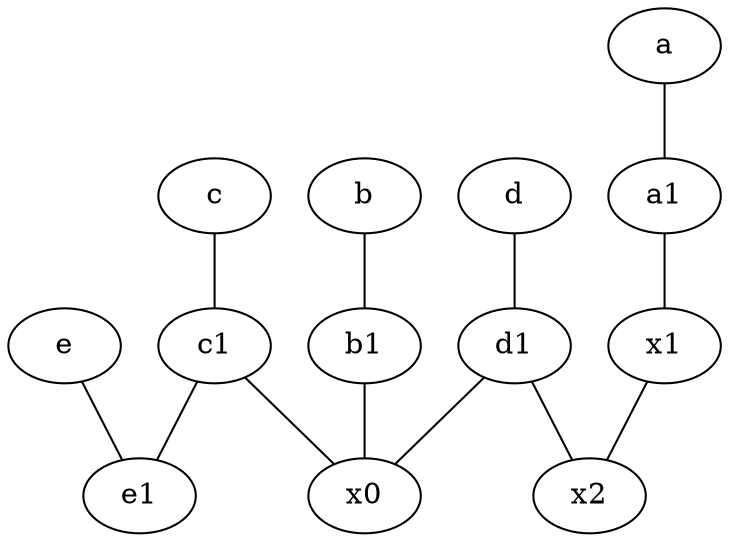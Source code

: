 graph {
	node [labelfontsize=50]
	c [labelfontsize=50 pos="4.5,2!"]
	b1 [labelfontsize=50 pos="9,4!"]
	a1 [labelfontsize=50 pos="8,3!"]
	e1 [labelfontsize=50 pos="7,7!"]
	c1 [labelfontsize=50 pos="4.5,3!"]
	x2 [labelfontsize=50]
	d1 [labelfontsize=50 pos="3,5!"]
	x1 [labelfontsize=50]
	x0 [labelfontsize=50]
	x1 -- x2
	c1 -- x0
	d1 -- x0
	a1 -- x1
	d1 -- x2
	b1 -- x0
	e -- e1
	b -- b1
	c -- c1
	d -- d1
	c1 -- e1
	a -- a1
}
